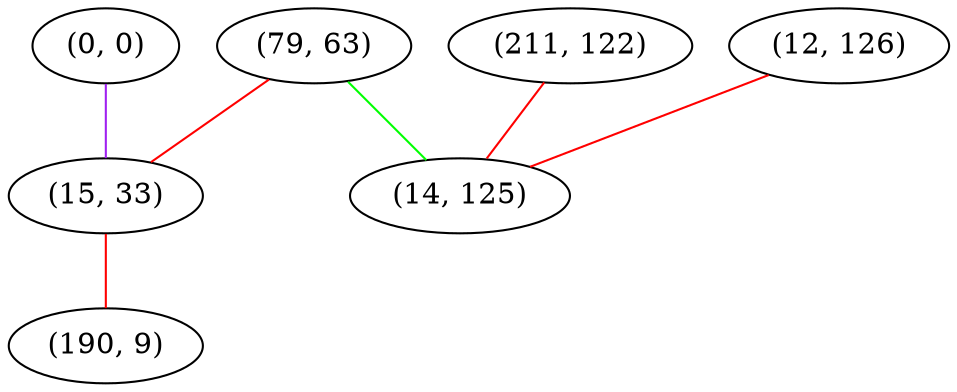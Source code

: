 graph "" {
"(0, 0)";
"(211, 122)";
"(79, 63)";
"(15, 33)";
"(12, 126)";
"(190, 9)";
"(14, 125)";
"(0, 0)" -- "(15, 33)"  [color=purple, key=0, weight=4];
"(211, 122)" -- "(14, 125)"  [color=red, key=0, weight=1];
"(79, 63)" -- "(14, 125)"  [color=green, key=0, weight=2];
"(79, 63)" -- "(15, 33)"  [color=red, key=0, weight=1];
"(15, 33)" -- "(190, 9)"  [color=red, key=0, weight=1];
"(12, 126)" -- "(14, 125)"  [color=red, key=0, weight=1];
}
